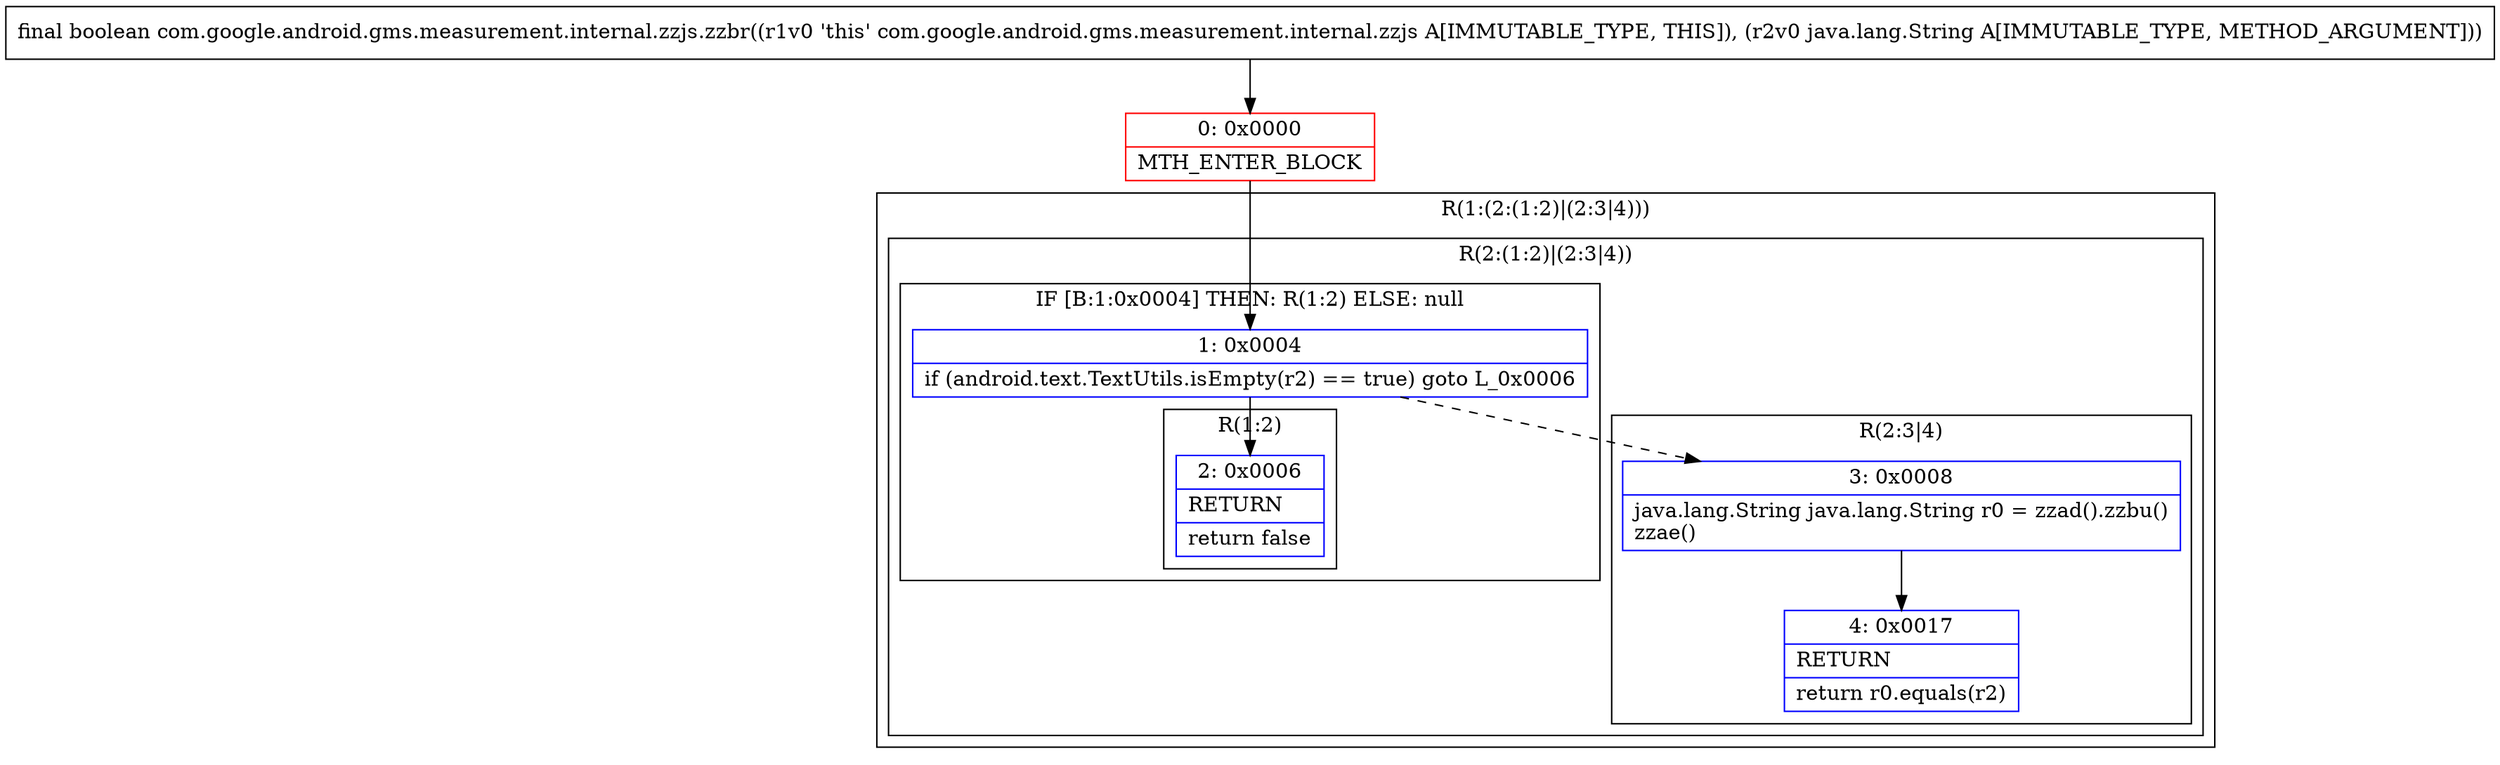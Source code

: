 digraph "CFG forcom.google.android.gms.measurement.internal.zzjs.zzbr(Ljava\/lang\/String;)Z" {
subgraph cluster_Region_1182495344 {
label = "R(1:(2:(1:2)|(2:3|4)))";
node [shape=record,color=blue];
subgraph cluster_Region_860478649 {
label = "R(2:(1:2)|(2:3|4))";
node [shape=record,color=blue];
subgraph cluster_IfRegion_984103742 {
label = "IF [B:1:0x0004] THEN: R(1:2) ELSE: null";
node [shape=record,color=blue];
Node_1 [shape=record,label="{1\:\ 0x0004|if (android.text.TextUtils.isEmpty(r2) == true) goto L_0x0006\l}"];
subgraph cluster_Region_892322012 {
label = "R(1:2)";
node [shape=record,color=blue];
Node_2 [shape=record,label="{2\:\ 0x0006|RETURN\l|return false\l}"];
}
}
subgraph cluster_Region_849015285 {
label = "R(2:3|4)";
node [shape=record,color=blue];
Node_3 [shape=record,label="{3\:\ 0x0008|java.lang.String java.lang.String r0 = zzad().zzbu()\lzzae()\l}"];
Node_4 [shape=record,label="{4\:\ 0x0017|RETURN\l|return r0.equals(r2)\l}"];
}
}
}
Node_0 [shape=record,color=red,label="{0\:\ 0x0000|MTH_ENTER_BLOCK\l}"];
MethodNode[shape=record,label="{final boolean com.google.android.gms.measurement.internal.zzjs.zzbr((r1v0 'this' com.google.android.gms.measurement.internal.zzjs A[IMMUTABLE_TYPE, THIS]), (r2v0 java.lang.String A[IMMUTABLE_TYPE, METHOD_ARGUMENT])) }"];
MethodNode -> Node_0;
Node_1 -> Node_2;
Node_1 -> Node_3[style=dashed];
Node_3 -> Node_4;
Node_0 -> Node_1;
}

